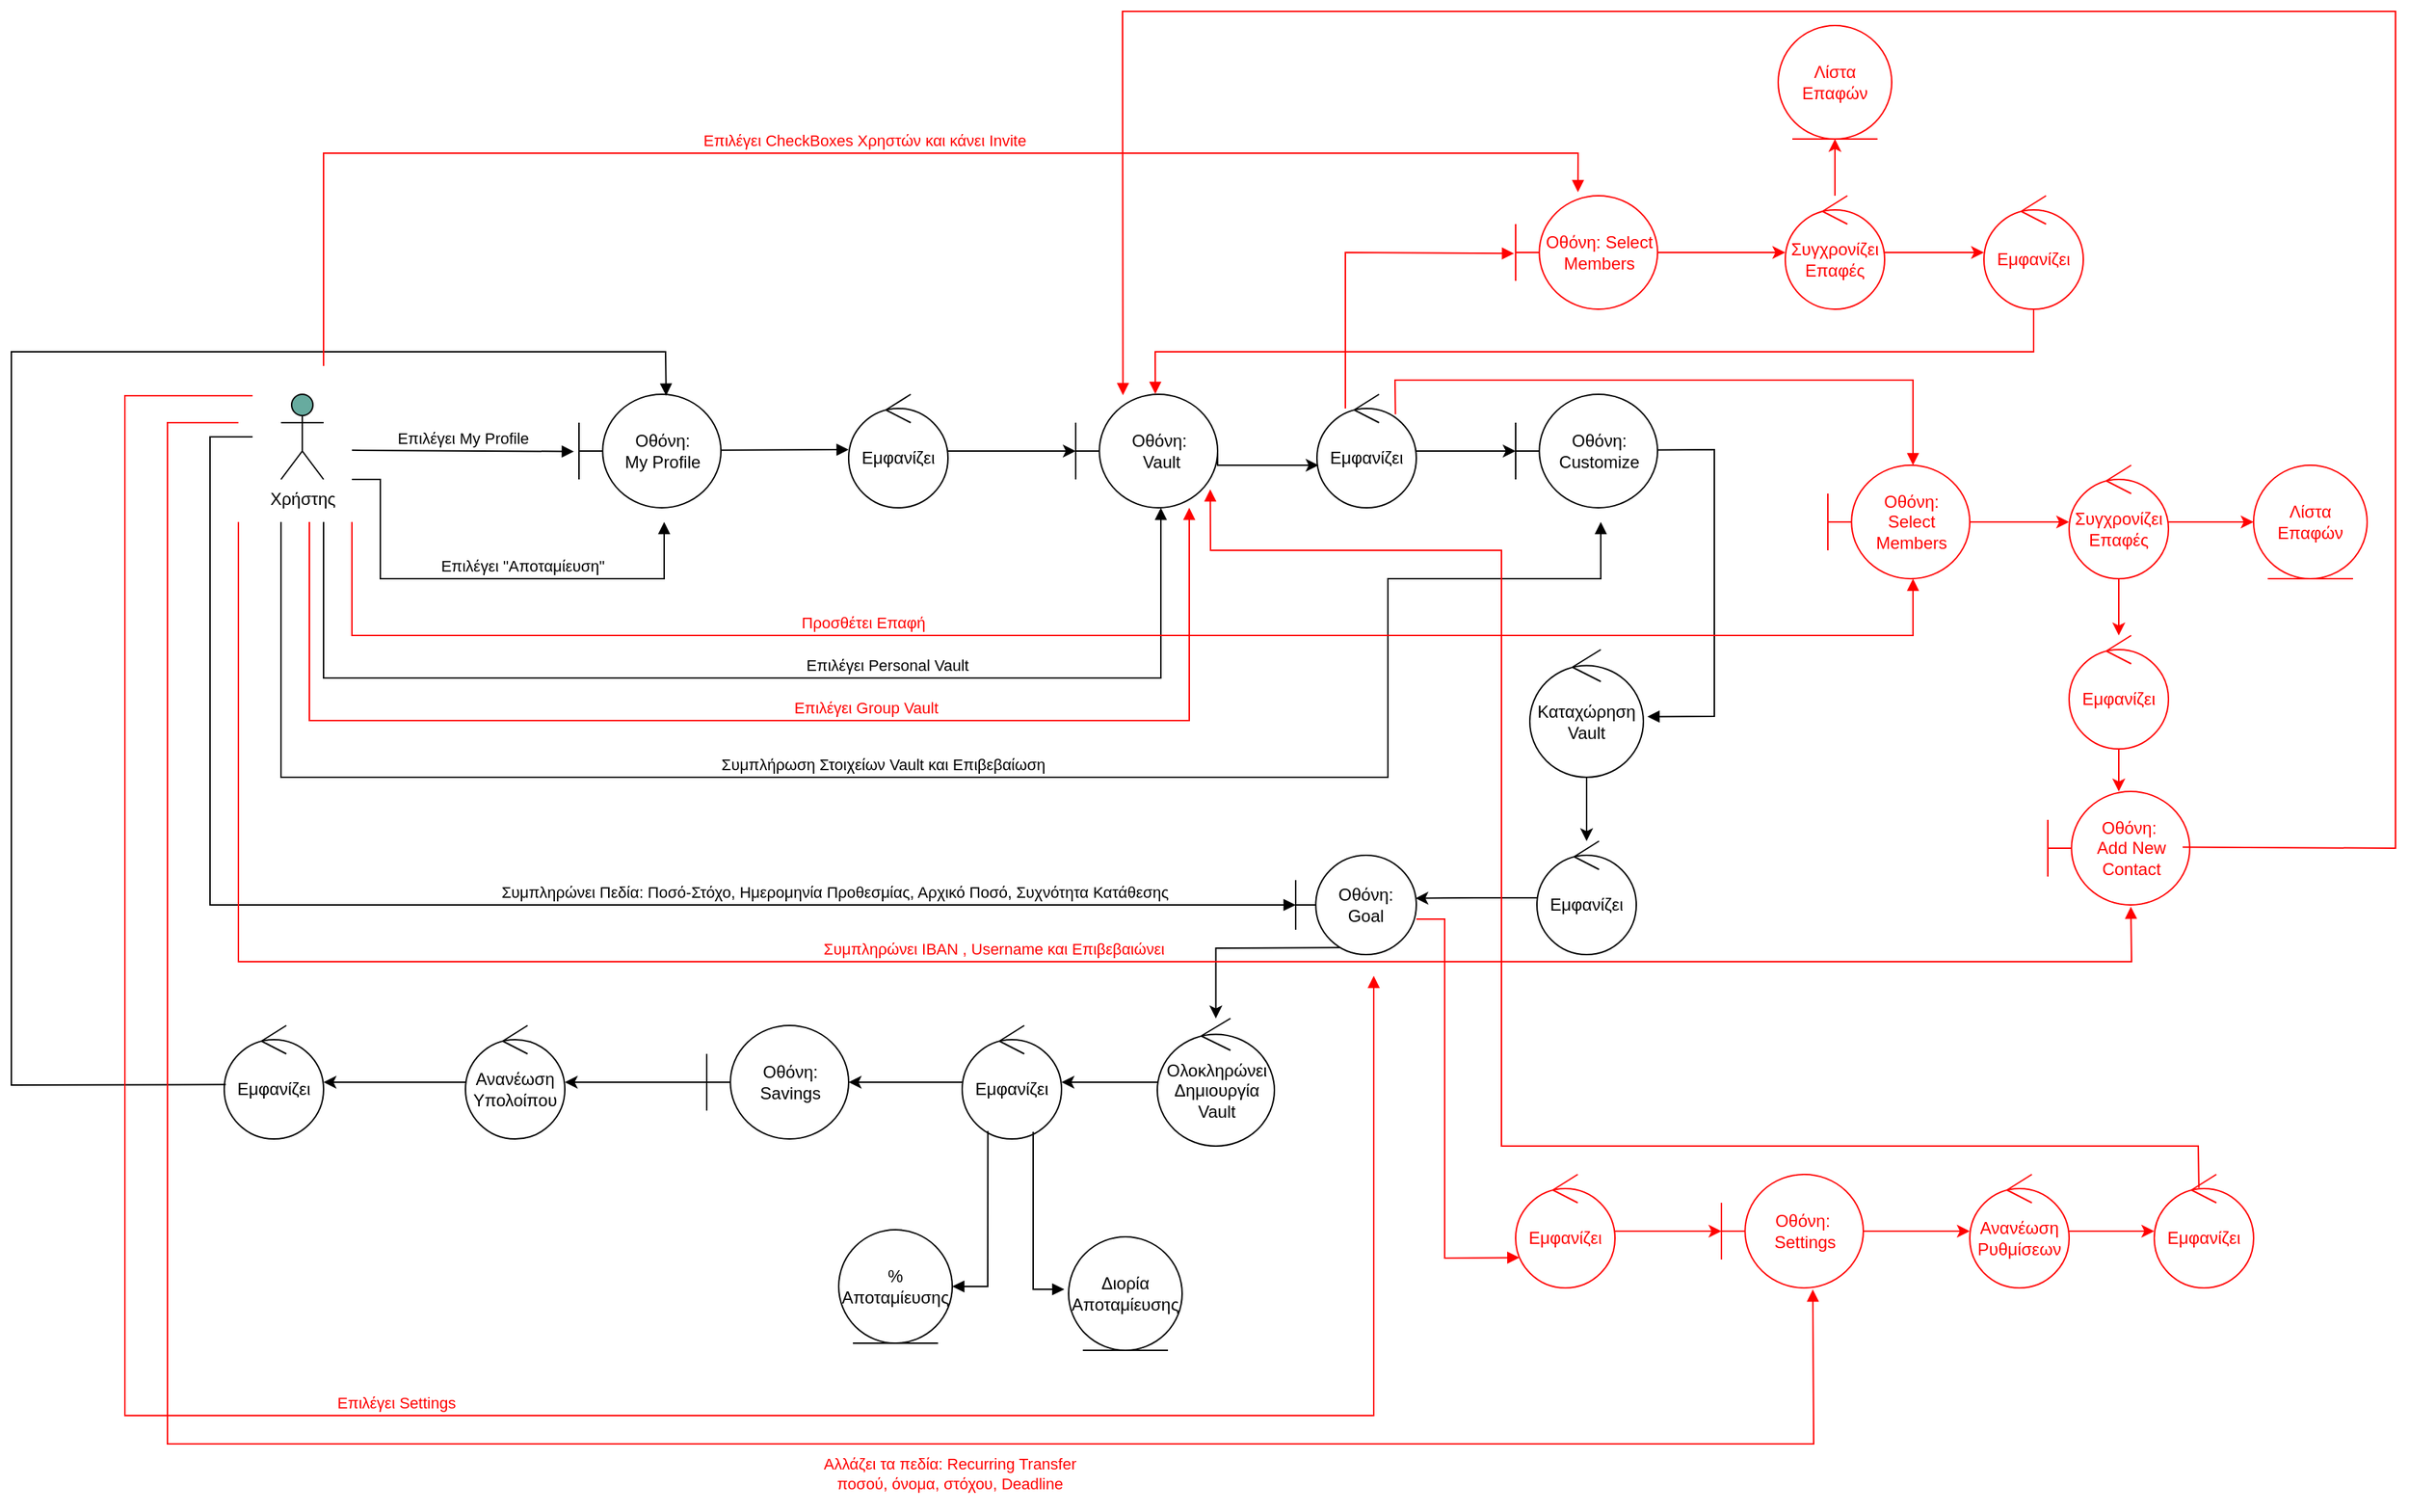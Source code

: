 <mxfile version="18.1.3" type="github"><diagram id="A_rTB7bhhrfaZgpS94MU" name="Page-1"><mxGraphModel dx="2529" dy="1230" grid="0" gridSize="10" guides="1" tooltips="1" connect="1" arrows="1" fold="1" page="0" pageScale="1" pageWidth="827" pageHeight="1169" math="0" shadow="0"><root><mxCell id="0"/><mxCell id="1" parent="0"/><mxCell id="pZ-ihUcH-WBwtiDOllVX-1" value="Χρήστης&lt;br&gt;" style="shape=umlActor;verticalLabelPosition=bottom;verticalAlign=top;html=1;outlineConnect=0;fillColor=#67AB9F;" parent="1" vertex="1"><mxGeometry x="30" y="230" width="30" height="60" as="geometry"/></mxCell><mxCell id="pZ-ihUcH-WBwtiDOllVX-4" value="Οθόνη: &lt;br&gt;My Profile" style="shape=umlBoundary;whiteSpace=wrap;html=1;" parent="1" vertex="1"><mxGeometry x="240" y="230" width="100" height="80" as="geometry"/></mxCell><mxCell id="pZ-ihUcH-WBwtiDOllVX-5" value="Επιλέγει My Profile" style="html=1;verticalAlign=bottom;endArrow=block;rounded=0;entryX=-0.036;entryY=0.504;entryDx=0;entryDy=0;entryPerimeter=0;" parent="1" target="pZ-ihUcH-WBwtiDOllVX-4" edge="1"><mxGeometry width="80" relative="1" as="geometry"><mxPoint x="80" y="269.41" as="sourcePoint"/><mxPoint x="160" y="269.41" as="targetPoint"/></mxGeometry></mxCell><mxCell id="pZ-ihUcH-WBwtiDOllVX-7" value="" style="html=1;verticalAlign=bottom;endArrow=block;rounded=0;" parent="1" edge="1"><mxGeometry width="80" relative="1" as="geometry"><mxPoint x="340" y="269.41" as="sourcePoint"/><mxPoint x="430" y="269" as="targetPoint"/></mxGeometry></mxCell><mxCell id="pZ-ihUcH-WBwtiDOllVX-16" value="" style="edgeStyle=orthogonalEdgeStyle;rounded=0;orthogonalLoop=1;jettySize=auto;html=1;" parent="1" source="pZ-ihUcH-WBwtiDOllVX-14" target="pZ-ihUcH-WBwtiDOllVX-15" edge="1"><mxGeometry relative="1" as="geometry"/></mxCell><mxCell id="pZ-ihUcH-WBwtiDOllVX-14" value="Εμφανίζει" style="ellipse;shape=umlControl;whiteSpace=wrap;html=1;" parent="1" vertex="1"><mxGeometry x="430" y="230" width="70" height="80" as="geometry"/></mxCell><mxCell id="pZ-ihUcH-WBwtiDOllVX-17" value="" style="edgeStyle=orthogonalEdgeStyle;rounded=0;orthogonalLoop=1;jettySize=auto;html=1;exitX=1;exitY=0.517;exitDx=0;exitDy=0;exitPerimeter=0;" parent="1" source="pZ-ihUcH-WBwtiDOllVX-15" target="pZ-ihUcH-WBwtiDOllVX-31" edge="1"><mxGeometry relative="1" as="geometry"><mxPoint x="750" y="271" as="targetPoint"/><Array as="points"><mxPoint x="690" y="280"/></Array></mxGeometry></mxCell><mxCell id="pZ-ihUcH-WBwtiDOllVX-15" value="Οθόνη:&lt;br&gt;&amp;nbsp;Vault" style="shape=umlBoundary;whiteSpace=wrap;html=1;" parent="1" vertex="1"><mxGeometry x="590" y="230" width="100" height="80" as="geometry"/></mxCell><mxCell id="pZ-ihUcH-WBwtiDOllVX-30" value="Επιλέγει &quot;Αποταμίευση&quot;" style="html=1;verticalAlign=bottom;endArrow=block;rounded=0;" parent="1" edge="1"><mxGeometry x="0.151" width="80" relative="1" as="geometry"><mxPoint x="80" y="290" as="sourcePoint"/><mxPoint x="300" y="320" as="targetPoint"/><Array as="points"><mxPoint x="100" y="290"/><mxPoint x="100" y="360"/><mxPoint x="300" y="360"/></Array><mxPoint as="offset"/></mxGeometry></mxCell><mxCell id="pZ-ihUcH-WBwtiDOllVX-33" value="" style="edgeStyle=orthogonalEdgeStyle;rounded=0;orthogonalLoop=1;jettySize=auto;html=1;" parent="1" source="pZ-ihUcH-WBwtiDOllVX-31" target="pZ-ihUcH-WBwtiDOllVX-32" edge="1"><mxGeometry relative="1" as="geometry"/></mxCell><mxCell id="pZ-ihUcH-WBwtiDOllVX-31" value="Εμφανίζει" style="ellipse;shape=umlControl;whiteSpace=wrap;html=1;" parent="1" vertex="1"><mxGeometry x="760" y="230" width="70" height="80" as="geometry"/></mxCell><mxCell id="pZ-ihUcH-WBwtiDOllVX-32" value="Οθόνη: Customize" style="shape=umlBoundary;whiteSpace=wrap;html=1;" parent="1" vertex="1"><mxGeometry x="900" y="230" width="100" height="80" as="geometry"/></mxCell><mxCell id="pZ-ihUcH-WBwtiDOllVX-34" value="&lt;font color=&quot;#ff0000&quot;&gt;Επιλέγει Group Vault&lt;/font&gt;" style="html=1;verticalAlign=bottom;endArrow=block;rounded=0;strokeColor=#FF0000;" parent="1" edge="1"><mxGeometry x="0.169" width="80" relative="1" as="geometry"><mxPoint x="50" y="320" as="sourcePoint"/><mxPoint x="670" y="310" as="targetPoint"/><Array as="points"><mxPoint x="50" y="460"/><mxPoint x="670" y="460"/></Array><mxPoint as="offset"/></mxGeometry></mxCell><mxCell id="pZ-ihUcH-WBwtiDOllVX-36" value="Συμπλήρωση Στοιχείων Vault και Επιβεβαίωση" style="html=1;verticalAlign=bottom;endArrow=block;rounded=0;" parent="1" edge="1"><mxGeometry x="-0.064" width="80" relative="1" as="geometry"><mxPoint x="30" y="320" as="sourcePoint"/><mxPoint x="960" y="320" as="targetPoint"/><Array as="points"><mxPoint x="30" y="500"/><mxPoint x="810" y="500"/><mxPoint x="810" y="360"/><mxPoint x="960" y="360"/></Array><mxPoint as="offset"/></mxGeometry></mxCell><mxCell id="pZ-ihUcH-WBwtiDOllVX-44" value="" style="edgeStyle=orthogonalEdgeStyle;rounded=0;orthogonalLoop=1;jettySize=auto;html=1;" parent="1" source="pZ-ihUcH-WBwtiDOllVX-39" target="pZ-ihUcH-WBwtiDOllVX-42" edge="1"><mxGeometry relative="1" as="geometry"/></mxCell><mxCell id="pZ-ihUcH-WBwtiDOllVX-39" value="Καταχώρηση Vault" style="ellipse;shape=umlControl;whiteSpace=wrap;html=1;fillColor=#FFFFFF;" parent="1" vertex="1"><mxGeometry x="910" y="410" width="80" height="90" as="geometry"/></mxCell><mxCell id="pZ-ihUcH-WBwtiDOllVX-40" value="" style="html=1;verticalAlign=bottom;endArrow=block;rounded=0;entryX=1.036;entryY=0.525;entryDx=0;entryDy=0;entryPerimeter=0;" parent="1" target="pZ-ihUcH-WBwtiDOllVX-39" edge="1"><mxGeometry width="80" relative="1" as="geometry"><mxPoint x="1000" y="269.29" as="sourcePoint"/><mxPoint x="1050" y="510" as="targetPoint"/><Array as="points"><mxPoint x="1040" y="269"/><mxPoint x="1040" y="457"/></Array></mxGeometry></mxCell><mxCell id="pZ-ihUcH-WBwtiDOllVX-45" value="" style="edgeStyle=orthogonalEdgeStyle;rounded=0;orthogonalLoop=1;jettySize=auto;html=1;entryX=0.993;entryY=0.433;entryDx=0;entryDy=0;entryPerimeter=0;" parent="1" source="pZ-ihUcH-WBwtiDOllVX-42" target="pZ-ihUcH-WBwtiDOllVX-43" edge="1"><mxGeometry relative="1" as="geometry"/></mxCell><mxCell id="pZ-ihUcH-WBwtiDOllVX-42" value="Εμφανίζει" style="ellipse;shape=umlControl;whiteSpace=wrap;html=1;" parent="1" vertex="1"><mxGeometry x="915" y="545" width="70" height="80" as="geometry"/></mxCell><mxCell id="pZ-ihUcH-WBwtiDOllVX-52" value="" style="edgeStyle=orthogonalEdgeStyle;rounded=0;orthogonalLoop=1;jettySize=auto;html=1;" parent="1" target="pZ-ihUcH-WBwtiDOllVX-47" edge="1"><mxGeometry relative="1" as="geometry"><mxPoint x="789" y="620" as="sourcePoint"/></mxGeometry></mxCell><mxCell id="pZ-ihUcH-WBwtiDOllVX-43" value="Οθόνη: &lt;br&gt;Goal" style="shape=umlBoundary;whiteSpace=wrap;html=1;" parent="1" vertex="1"><mxGeometry x="745" y="555" width="85" height="70" as="geometry"/></mxCell><mxCell id="pZ-ihUcH-WBwtiDOllVX-46" value="Συμπληρώνει Πεδία: Ποσό-Στόχο, Ημερομηνία Προθεσμίας, Αρχικό Ποσό, Συχνότητα Κατάθεσης" style="html=1;verticalAlign=bottom;endArrow=block;rounded=0;" parent="1" target="pZ-ihUcH-WBwtiDOllVX-43" edge="1"><mxGeometry x="0.422" width="80" relative="1" as="geometry"><mxPoint x="10" y="260" as="sourcePoint"/><mxPoint x="460" y="630" as="targetPoint"/><Array as="points"><mxPoint x="-20" y="260"/><mxPoint x="-20" y="460"/><mxPoint x="-20" y="590"/></Array><mxPoint as="offset"/></mxGeometry></mxCell><mxCell id="pZ-ihUcH-WBwtiDOllVX-50" value="" style="edgeStyle=orthogonalEdgeStyle;rounded=0;orthogonalLoop=1;jettySize=auto;html=1;" parent="1" source="pZ-ihUcH-WBwtiDOllVX-47" target="pZ-ihUcH-WBwtiDOllVX-48" edge="1"><mxGeometry relative="1" as="geometry"/></mxCell><mxCell id="pZ-ihUcH-WBwtiDOllVX-47" value="Ολοκληρώνει Δημιουργία Vault" style="ellipse;shape=umlControl;whiteSpace=wrap;html=1;fillColor=#FFFFFF;" parent="1" vertex="1"><mxGeometry x="647.5" y="670" width="82.5" height="90" as="geometry"/></mxCell><mxCell id="pZ-ihUcH-WBwtiDOllVX-51" value="" style="edgeStyle=orthogonalEdgeStyle;rounded=0;orthogonalLoop=1;jettySize=auto;html=1;" parent="1" source="pZ-ihUcH-WBwtiDOllVX-48" target="pZ-ihUcH-WBwtiDOllVX-49" edge="1"><mxGeometry relative="1" as="geometry"/></mxCell><mxCell id="pZ-ihUcH-WBwtiDOllVX-48" value="Εμφανίζει" style="ellipse;shape=umlControl;whiteSpace=wrap;html=1;" parent="1" vertex="1"><mxGeometry x="510" y="675" width="70" height="80" as="geometry"/></mxCell><mxCell id="pZ-ihUcH-WBwtiDOllVX-58" value="" style="edgeStyle=orthogonalEdgeStyle;rounded=0;orthogonalLoop=1;jettySize=auto;html=1;" parent="1" source="pZ-ihUcH-WBwtiDOllVX-49" target="pZ-ihUcH-WBwtiDOllVX-57" edge="1"><mxGeometry relative="1" as="geometry"/></mxCell><mxCell id="pZ-ihUcH-WBwtiDOllVX-49" value="Οθόνη: &lt;br&gt;Savings" style="shape=umlBoundary;whiteSpace=wrap;html=1;" parent="1" vertex="1"><mxGeometry x="330" y="675" width="100" height="80" as="geometry"/></mxCell><mxCell id="pZ-ihUcH-WBwtiDOllVX-53" value="% Αποταμίευσης" style="ellipse;shape=umlEntity;whiteSpace=wrap;html=1;fillColor=#FFFFFF;" parent="1" vertex="1"><mxGeometry x="423" y="819" width="80" height="80" as="geometry"/></mxCell><mxCell id="pZ-ihUcH-WBwtiDOllVX-54" value="Διορία Αποταμίευσης" style="ellipse;shape=umlEntity;whiteSpace=wrap;html=1;fillColor=#FFFFFF;" parent="1" vertex="1"><mxGeometry x="585" y="824" width="80" height="80" as="geometry"/></mxCell><mxCell id="pZ-ihUcH-WBwtiDOllVX-55" value="" style="html=1;verticalAlign=bottom;endArrow=block;rounded=0;exitX=0.259;exitY=0.93;exitDx=0;exitDy=0;exitPerimeter=0;entryX=1;entryY=0.5;entryDx=0;entryDy=0;" parent="1" source="pZ-ihUcH-WBwtiDOllVX-48" target="pZ-ihUcH-WBwtiDOllVX-53" edge="1"><mxGeometry width="80" relative="1" as="geometry"><mxPoint x="490" y="830" as="sourcePoint"/><mxPoint x="570" y="830" as="targetPoint"/><Array as="points"><mxPoint x="528" y="859"/></Array></mxGeometry></mxCell><mxCell id="pZ-ihUcH-WBwtiDOllVX-56" value="" style="html=1;verticalAlign=bottom;endArrow=block;rounded=0;" parent="1" edge="1"><mxGeometry width="80" relative="1" as="geometry"><mxPoint x="560" y="750" as="sourcePoint"/><mxPoint x="582" y="861" as="targetPoint"/><Array as="points"><mxPoint x="560" y="861"/></Array></mxGeometry></mxCell><mxCell id="pZ-ihUcH-WBwtiDOllVX-60" value="" style="edgeStyle=orthogonalEdgeStyle;rounded=0;orthogonalLoop=1;jettySize=auto;html=1;" parent="1" source="pZ-ihUcH-WBwtiDOllVX-57" target="pZ-ihUcH-WBwtiDOllVX-59" edge="1"><mxGeometry relative="1" as="geometry"/></mxCell><mxCell id="pZ-ihUcH-WBwtiDOllVX-57" value="Ανανέωση Υπολοίπου" style="ellipse;shape=umlControl;whiteSpace=wrap;html=1;" parent="1" vertex="1"><mxGeometry x="160" y="675" width="70" height="80" as="geometry"/></mxCell><mxCell id="pZ-ihUcH-WBwtiDOllVX-59" value="Εμφανίζει" style="ellipse;shape=umlControl;whiteSpace=wrap;html=1;" parent="1" vertex="1"><mxGeometry x="-10" y="675" width="70" height="80" as="geometry"/></mxCell><mxCell id="pZ-ihUcH-WBwtiDOllVX-61" value="" style="html=1;verticalAlign=bottom;endArrow=block;rounded=0;exitX=0.016;exitY=0.521;exitDx=0;exitDy=0;exitPerimeter=0;entryX=0.614;entryY=0.012;entryDx=0;entryDy=0;entryPerimeter=0;" parent="1" source="pZ-ihUcH-WBwtiDOllVX-59" target="pZ-ihUcH-WBwtiDOllVX-4" edge="1"><mxGeometry width="80" relative="1" as="geometry"><mxPoint x="100" y="540" as="sourcePoint"/><mxPoint x="-70" y="220" as="targetPoint"/><Array as="points"><mxPoint x="-160" y="717"/><mxPoint x="-160" y="200"/><mxPoint x="301" y="200"/></Array></mxGeometry></mxCell><mxCell id="pZ-ihUcH-WBwtiDOllVX-62" value="Επιλέγει Personal Vault" style="html=1;verticalAlign=bottom;endArrow=block;rounded=0;" parent="1" edge="1"><mxGeometry x="0.236" width="80" relative="1" as="geometry"><mxPoint x="60" y="320" as="sourcePoint"/><mxPoint x="650" y="310" as="targetPoint"/><Array as="points"><mxPoint x="60" y="430"/><mxPoint x="650" y="430"/></Array><mxPoint as="offset"/></mxGeometry></mxCell><mxCell id="pZ-ihUcH-WBwtiDOllVX-67" value="" style="edgeStyle=orthogonalEdgeStyle;rounded=0;orthogonalLoop=1;jettySize=auto;html=1;fontColor=#FF0000;strokeColor=#FF0000;" parent="1" source="pZ-ihUcH-WBwtiDOllVX-64" target="pZ-ihUcH-WBwtiDOllVX-66" edge="1"><mxGeometry relative="1" as="geometry"/></mxCell><mxCell id="pZ-ihUcH-WBwtiDOllVX-64" value="&lt;font color=&quot;#ff0000&quot;&gt;Οθόνη: Select Members&lt;/font&gt;" style="shape=umlBoundary;whiteSpace=wrap;html=1;strokeColor=#FF0000;" parent="1" vertex="1"><mxGeometry x="900" y="90" width="100" height="80" as="geometry"/></mxCell><mxCell id="pZ-ihUcH-WBwtiDOllVX-65" value="" style="html=1;verticalAlign=bottom;endArrow=block;rounded=0;fontColor=#FF0000;strokeColor=#FF0000;exitX=0.286;exitY=0.125;exitDx=0;exitDy=0;exitPerimeter=0;entryX=-0.011;entryY=0.509;entryDx=0;entryDy=0;entryPerimeter=0;" parent="1" source="pZ-ihUcH-WBwtiDOllVX-31" target="pZ-ihUcH-WBwtiDOllVX-64" edge="1"><mxGeometry width="80" relative="1" as="geometry"><mxPoint x="780" y="160" as="sourcePoint"/><mxPoint x="860" y="160" as="targetPoint"/><Array as="points"><mxPoint x="780" y="130"/></Array></mxGeometry></mxCell><mxCell id="pZ-ihUcH-WBwtiDOllVX-74" value="" style="edgeStyle=orthogonalEdgeStyle;rounded=0;orthogonalLoop=1;jettySize=auto;html=1;fontColor=#FF0000;strokeColor=#FF0000;" parent="1" source="pZ-ihUcH-WBwtiDOllVX-66" target="pZ-ihUcH-WBwtiDOllVX-73" edge="1"><mxGeometry relative="1" as="geometry"/></mxCell><mxCell id="pZ-ihUcH-WBwtiDOllVX-83" value="" style="edgeStyle=orthogonalEdgeStyle;rounded=0;orthogonalLoop=1;jettySize=auto;html=1;fontColor=#FF0000;strokeColor=#FF0000;" parent="1" source="pZ-ihUcH-WBwtiDOllVX-66" target="pZ-ihUcH-WBwtiDOllVX-81" edge="1"><mxGeometry relative="1" as="geometry"/></mxCell><mxCell id="pZ-ihUcH-WBwtiDOllVX-66" value="Συγχρονίζει Επαφές" style="ellipse;shape=umlControl;whiteSpace=wrap;html=1;fontColor=#FF0000;strokeColor=#FF0000;fillColor=#FFFFFF;" parent="1" vertex="1"><mxGeometry x="1090" y="90" width="70" height="80" as="geometry"/></mxCell><mxCell id="pZ-ihUcH-WBwtiDOllVX-68" value="Επιλέγει CheckBoxes Χρηστών και κάνει Invite" style="html=1;verticalAlign=bottom;endArrow=block;rounded=0;fontColor=#FF0000;strokeColor=#FF0000;entryX=0.439;entryY=-0.031;entryDx=0;entryDy=0;entryPerimeter=0;" parent="1" target="pZ-ihUcH-WBwtiDOllVX-64" edge="1"><mxGeometry width="80" relative="1" as="geometry"><mxPoint x="60" y="210" as="sourcePoint"/><mxPoint x="960" y="90" as="targetPoint"/><Array as="points"><mxPoint x="60" y="60"/><mxPoint x="944" y="60"/></Array></mxGeometry></mxCell><mxCell id="pZ-ihUcH-WBwtiDOllVX-70" value="" style="html=1;verticalAlign=bottom;endArrow=block;rounded=0;fontColor=#FF0000;strokeColor=#FF0000;entryX=0.561;entryY=-0.003;entryDx=0;entryDy=0;entryPerimeter=0;" parent="1" source="pZ-ihUcH-WBwtiDOllVX-73" target="pZ-ihUcH-WBwtiDOllVX-15" edge="1"><mxGeometry width="80" relative="1" as="geometry"><mxPoint x="750" y="390" as="sourcePoint"/><mxPoint x="650" y="200" as="targetPoint"/><Array as="points"><mxPoint x="1265" y="200"/><mxPoint x="646" y="200"/></Array></mxGeometry></mxCell><mxCell id="pZ-ihUcH-WBwtiDOllVX-73" value="&lt;font color=&quot;#ff0000&quot;&gt;Εμφανίζει&lt;/font&gt;" style="ellipse;shape=umlControl;whiteSpace=wrap;html=1;strokeColor=#FF0000;" parent="1" vertex="1"><mxGeometry x="1230" y="90" width="70" height="80" as="geometry"/></mxCell><mxCell id="pZ-ihUcH-WBwtiDOllVX-75" value="" style="html=1;verticalAlign=bottom;endArrow=block;rounded=0;fontColor=#FF0000;strokeColor=#FF0000;exitX=0.79;exitY=0.177;exitDx=0;exitDy=0;exitPerimeter=0;" parent="1" source="pZ-ihUcH-WBwtiDOllVX-31" edge="1"><mxGeometry width="80" relative="1" as="geometry"><mxPoint x="800" y="250" as="sourcePoint"/><mxPoint x="1180" y="280" as="targetPoint"/><Array as="points"><mxPoint x="815" y="220"/><mxPoint x="1180" y="220"/></Array></mxGeometry></mxCell><mxCell id="pZ-ihUcH-WBwtiDOllVX-78" value="" style="edgeStyle=orthogonalEdgeStyle;rounded=0;orthogonalLoop=1;jettySize=auto;html=1;fontColor=#FF0000;strokeColor=#FF0000;" parent="1" source="pZ-ihUcH-WBwtiDOllVX-76" target="pZ-ihUcH-WBwtiDOllVX-77" edge="1"><mxGeometry relative="1" as="geometry"/></mxCell><mxCell id="pZ-ihUcH-WBwtiDOllVX-76" value="&lt;font color=&quot;#ff0000&quot;&gt;Οθόνη: &lt;br&gt;Select Members&lt;/font&gt;" style="shape=umlBoundary;whiteSpace=wrap;html=1;strokeColor=#FF0000;" parent="1" vertex="1"><mxGeometry x="1120" y="280" width="100" height="80" as="geometry"/></mxCell><mxCell id="pZ-ihUcH-WBwtiDOllVX-80" value="" style="edgeStyle=orthogonalEdgeStyle;rounded=0;orthogonalLoop=1;jettySize=auto;html=1;fontColor=#FF0000;strokeColor=#FF0000;" parent="1" source="pZ-ihUcH-WBwtiDOllVX-77" target="pZ-ihUcH-WBwtiDOllVX-79" edge="1"><mxGeometry relative="1" as="geometry"/></mxCell><mxCell id="pZ-ihUcH-WBwtiDOllVX-87" value="" style="edgeStyle=orthogonalEdgeStyle;rounded=0;orthogonalLoop=1;jettySize=auto;html=1;fontColor=#FF0000;strokeColor=#FF0000;" parent="1" source="pZ-ihUcH-WBwtiDOllVX-77" target="pZ-ihUcH-WBwtiDOllVX-85" edge="1"><mxGeometry relative="1" as="geometry"/></mxCell><mxCell id="pZ-ihUcH-WBwtiDOllVX-77" value="Συγχρονίζει Επαφές" style="ellipse;shape=umlControl;whiteSpace=wrap;html=1;fontColor=#FF0000;strokeColor=#FF0000;fillColor=#FFFFFF;" parent="1" vertex="1"><mxGeometry x="1290" y="280" width="70" height="80" as="geometry"/></mxCell><mxCell id="pZ-ihUcH-WBwtiDOllVX-79" value="&lt;font color=&quot;#ff0000&quot;&gt;Λίστα Επαφών&lt;/font&gt;" style="ellipse;shape=umlEntity;whiteSpace=wrap;html=1;fillColor=#FFFFFF;strokeColor=#FF0000;" parent="1" vertex="1"><mxGeometry x="1420" y="280" width="80" height="80" as="geometry"/></mxCell><mxCell id="pZ-ihUcH-WBwtiDOllVX-81" value="&lt;font color=&quot;#ff0000&quot;&gt;Λίστα Επαφών&lt;/font&gt;" style="ellipse;shape=umlEntity;whiteSpace=wrap;html=1;fillColor=#FFFFFF;strokeColor=#FF0000;" parent="1" vertex="1"><mxGeometry x="1085" y="-30" width="80" height="80" as="geometry"/></mxCell><mxCell id="pZ-ihUcH-WBwtiDOllVX-84" value="Προσθέτει Επαφή" style="html=1;verticalAlign=bottom;endArrow=block;rounded=0;fontColor=#FF0000;strokeColor=#FF0000;" parent="1" edge="1"><mxGeometry x="-0.279" width="80" relative="1" as="geometry"><mxPoint x="80" y="320" as="sourcePoint"/><mxPoint x="1180" y="360" as="targetPoint"/><Array as="points"><mxPoint x="80" y="400"/><mxPoint x="1180" y="400"/></Array><mxPoint as="offset"/></mxGeometry></mxCell><mxCell id="pZ-ihUcH-WBwtiDOllVX-88" value="" style="edgeStyle=orthogonalEdgeStyle;rounded=0;orthogonalLoop=1;jettySize=auto;html=1;fontColor=#FF0000;strokeColor=#FF0000;" parent="1" source="pZ-ihUcH-WBwtiDOllVX-85" target="pZ-ihUcH-WBwtiDOllVX-86" edge="1"><mxGeometry relative="1" as="geometry"/></mxCell><mxCell id="pZ-ihUcH-WBwtiDOllVX-85" value="&lt;font color=&quot;#ff0000&quot;&gt;Εμφανίζει&lt;/font&gt;" style="ellipse;shape=umlControl;whiteSpace=wrap;html=1;strokeColor=#FF0000;" parent="1" vertex="1"><mxGeometry x="1290" y="400" width="70" height="80" as="geometry"/></mxCell><mxCell id="pZ-ihUcH-WBwtiDOllVX-86" value="&lt;font color=&quot;#ff0000&quot;&gt;Οθόνη:&amp;nbsp;&lt;br&gt;Add New Contact&lt;br&gt;&lt;/font&gt;" style="shape=umlBoundary;whiteSpace=wrap;html=1;strokeColor=#FF0000;" parent="1" vertex="1"><mxGeometry x="1275" y="510" width="100" height="80" as="geometry"/></mxCell><mxCell id="pZ-ihUcH-WBwtiDOllVX-89" value="Συμπληρώνει IBAN , Username και Επιβεβαιώνει" style="html=1;verticalAlign=bottom;endArrow=block;rounded=0;fontColor=#FF0000;strokeColor=#FF0000;entryX=0.585;entryY=1.015;entryDx=0;entryDy=0;entryPerimeter=0;" parent="1" target="pZ-ihUcH-WBwtiDOllVX-86" edge="1"><mxGeometry width="80" relative="1" as="geometry"><mxPoint y="320" as="sourcePoint"/><mxPoint x="1330" y="620" as="targetPoint"/><Array as="points"><mxPoint y="630"/><mxPoint x="1334" y="630"/></Array></mxGeometry></mxCell><mxCell id="pZ-ihUcH-WBwtiDOllVX-91" value="" style="html=1;verticalAlign=bottom;endArrow=block;rounded=0;fontColor=#FF0000;strokeColor=#FF0000;entryX=0.333;entryY=0.008;entryDx=0;entryDy=0;entryPerimeter=0;" parent="1" target="pZ-ihUcH-WBwtiDOllVX-15" edge="1"><mxGeometry x="-0.018" y="-10" width="80" relative="1" as="geometry"><mxPoint x="1370" y="549.23" as="sourcePoint"/><mxPoint x="650" y="-90" as="targetPoint"/><Array as="points"><mxPoint x="1520" y="550"/><mxPoint x="1520" y="-40"/><mxPoint x="623" y="-40"/></Array><mxPoint x="1" as="offset"/></mxGeometry></mxCell><mxCell id="pZ-ihUcH-WBwtiDOllVX-93" value="" style="html=1;verticalAlign=bottom;endArrow=block;rounded=0;fontColor=#FF0000;strokeColor=#FF0000;entryX=0.038;entryY=0.733;entryDx=0;entryDy=0;entryPerimeter=0;" parent="1" target="pZ-ihUcH-WBwtiDOllVX-94" edge="1"><mxGeometry width="80" relative="1" as="geometry"><mxPoint x="830" y="600" as="sourcePoint"/><mxPoint x="920" y="730" as="targetPoint"/><Array as="points"><mxPoint x="850" y="600"/><mxPoint x="850" y="839"/></Array></mxGeometry></mxCell><mxCell id="pZ-ihUcH-WBwtiDOllVX-96" value="" style="edgeStyle=orthogonalEdgeStyle;rounded=0;orthogonalLoop=1;jettySize=auto;html=1;fontColor=#FF0000;strokeColor=#FF0000;" parent="1" source="pZ-ihUcH-WBwtiDOllVX-94" target="pZ-ihUcH-WBwtiDOllVX-95" edge="1"><mxGeometry relative="1" as="geometry"/></mxCell><mxCell id="pZ-ihUcH-WBwtiDOllVX-94" value="&lt;font color=&quot;#ff0000&quot;&gt;Εμφανίζει&lt;/font&gt;" style="ellipse;shape=umlControl;whiteSpace=wrap;html=1;strokeColor=#FF0000;" parent="1" vertex="1"><mxGeometry x="900" y="780" width="70" height="80" as="geometry"/></mxCell><mxCell id="pZ-ihUcH-WBwtiDOllVX-98" value="" style="edgeStyle=orthogonalEdgeStyle;rounded=0;orthogonalLoop=1;jettySize=auto;html=1;fontColor=#FF0000;strokeColor=#FF0000;" parent="1" source="pZ-ihUcH-WBwtiDOllVX-95" target="pZ-ihUcH-WBwtiDOllVX-97" edge="1"><mxGeometry relative="1" as="geometry"/></mxCell><mxCell id="pZ-ihUcH-WBwtiDOllVX-95" value="&lt;font color=&quot;#ff0000&quot;&gt;Οθόνη:&amp;nbsp;&lt;br&gt;Settings&lt;br&gt;&lt;/font&gt;" style="shape=umlBoundary;whiteSpace=wrap;html=1;strokeColor=#FF0000;" parent="1" vertex="1"><mxGeometry x="1045" y="780" width="100" height="80" as="geometry"/></mxCell><mxCell id="pZ-ihUcH-WBwtiDOllVX-100" value="" style="edgeStyle=orthogonalEdgeStyle;rounded=0;orthogonalLoop=1;jettySize=auto;html=1;fontColor=#FF0000;strokeColor=#FF0000;" parent="1" source="pZ-ihUcH-WBwtiDOllVX-97" target="pZ-ihUcH-WBwtiDOllVX-99" edge="1"><mxGeometry relative="1" as="geometry"/></mxCell><mxCell id="pZ-ihUcH-WBwtiDOllVX-97" value="&lt;font color=&quot;#ff0000&quot;&gt;Ανανέωση Ρυθμίσεων&lt;/font&gt;" style="ellipse;shape=umlControl;whiteSpace=wrap;html=1;strokeColor=#FF0000;" parent="1" vertex="1"><mxGeometry x="1220" y="780" width="70" height="80" as="geometry"/></mxCell><mxCell id="pZ-ihUcH-WBwtiDOllVX-99" value="&lt;font color=&quot;#ff0000&quot;&gt;Εμφανίζει&lt;/font&gt;" style="ellipse;shape=umlControl;whiteSpace=wrap;html=1;strokeColor=#FF0000;" parent="1" vertex="1"><mxGeometry x="1350" y="780" width="70" height="80" as="geometry"/></mxCell><mxCell id="pZ-ihUcH-WBwtiDOllVX-101" value="" style="html=1;verticalAlign=bottom;endArrow=block;rounded=0;fontColor=#FF0000;strokeColor=#FF0000;exitX=0.449;exitY=0.117;exitDx=0;exitDy=0;exitPerimeter=0;entryX=0.948;entryY=0.838;entryDx=0;entryDy=0;entryPerimeter=0;" parent="1" source="pZ-ihUcH-WBwtiDOllVX-99" target="pZ-ihUcH-WBwtiDOllVX-15" edge="1"><mxGeometry width="80" relative="1" as="geometry"><mxPoint x="1375" y="770" as="sourcePoint"/><mxPoint x="770" y="330" as="targetPoint"/><Array as="points"><mxPoint x="1381" y="760"/><mxPoint x="890" y="760"/><mxPoint x="890" y="340"/><mxPoint x="790" y="340"/><mxPoint x="685" y="340"/></Array></mxGeometry></mxCell><mxCell id="pZ-ihUcH-WBwtiDOllVX-102" value="Επιλέγει Settings" style="html=1;verticalAlign=bottom;endArrow=block;rounded=0;fontColor=#FF0000;strokeColor=#FF0000;" parent="1" edge="1"><mxGeometry width="80" relative="1" as="geometry"><mxPoint x="10" y="231" as="sourcePoint"/><mxPoint x="800" y="640" as="targetPoint"/><Array as="points"><mxPoint x="-80" y="231"/><mxPoint x="-80" y="950"/><mxPoint x="800" y="950"/></Array></mxGeometry></mxCell><mxCell id="pZ-ihUcH-WBwtiDOllVX-104" value="&lt;font style=&quot;font-size: 11px&quot;&gt;Αλλάζει τα πεδία:&amp;nbsp;&lt;span lang=&quot;EN-US&quot; style=&quot;line-height: 107%&quot;&gt;Recurring&lt;/span&gt;&lt;span lang=&quot;EN-US&quot; style=&quot;line-height: 107%&quot;&gt; &lt;/span&gt;&lt;span lang=&quot;EN-US&quot; style=&quot;line-height: 107%&quot;&gt;Transfer&lt;/span&gt;&lt;span style=&quot;line-height: 107%&quot;&gt;&lt;br&gt;ποσού, όνομα, στόχου,&amp;nbsp;&lt;/span&gt;&lt;span lang=&quot;EN-US&quot; style=&quot;line-height: 107%&quot;&gt;Deadlin&lt;/span&gt;&lt;span lang=&quot;EN-US&quot; style=&quot;line-height: 107%&quot;&gt;e&lt;/span&gt;&lt;br&gt;&amp;nbsp;&lt;/font&gt;" style="html=1;verticalAlign=bottom;endArrow=block;rounded=0;fontColor=#FF0000;strokeColor=#FF0000;entryX=0.644;entryY=1.014;entryDx=0;entryDy=0;entryPerimeter=0;" parent="1" target="pZ-ihUcH-WBwtiDOllVX-95" edge="1"><mxGeometry x="0.296" y="-50" width="80" relative="1" as="geometry"><mxPoint y="250" as="sourcePoint"/><mxPoint x="1110" y="1000" as="targetPoint"/><Array as="points"><mxPoint x="-50" y="250"/><mxPoint x="-50" y="970"/><mxPoint x="1110" y="970"/></Array><mxPoint as="offset"/></mxGeometry></mxCell></root></mxGraphModel></diagram></mxfile>